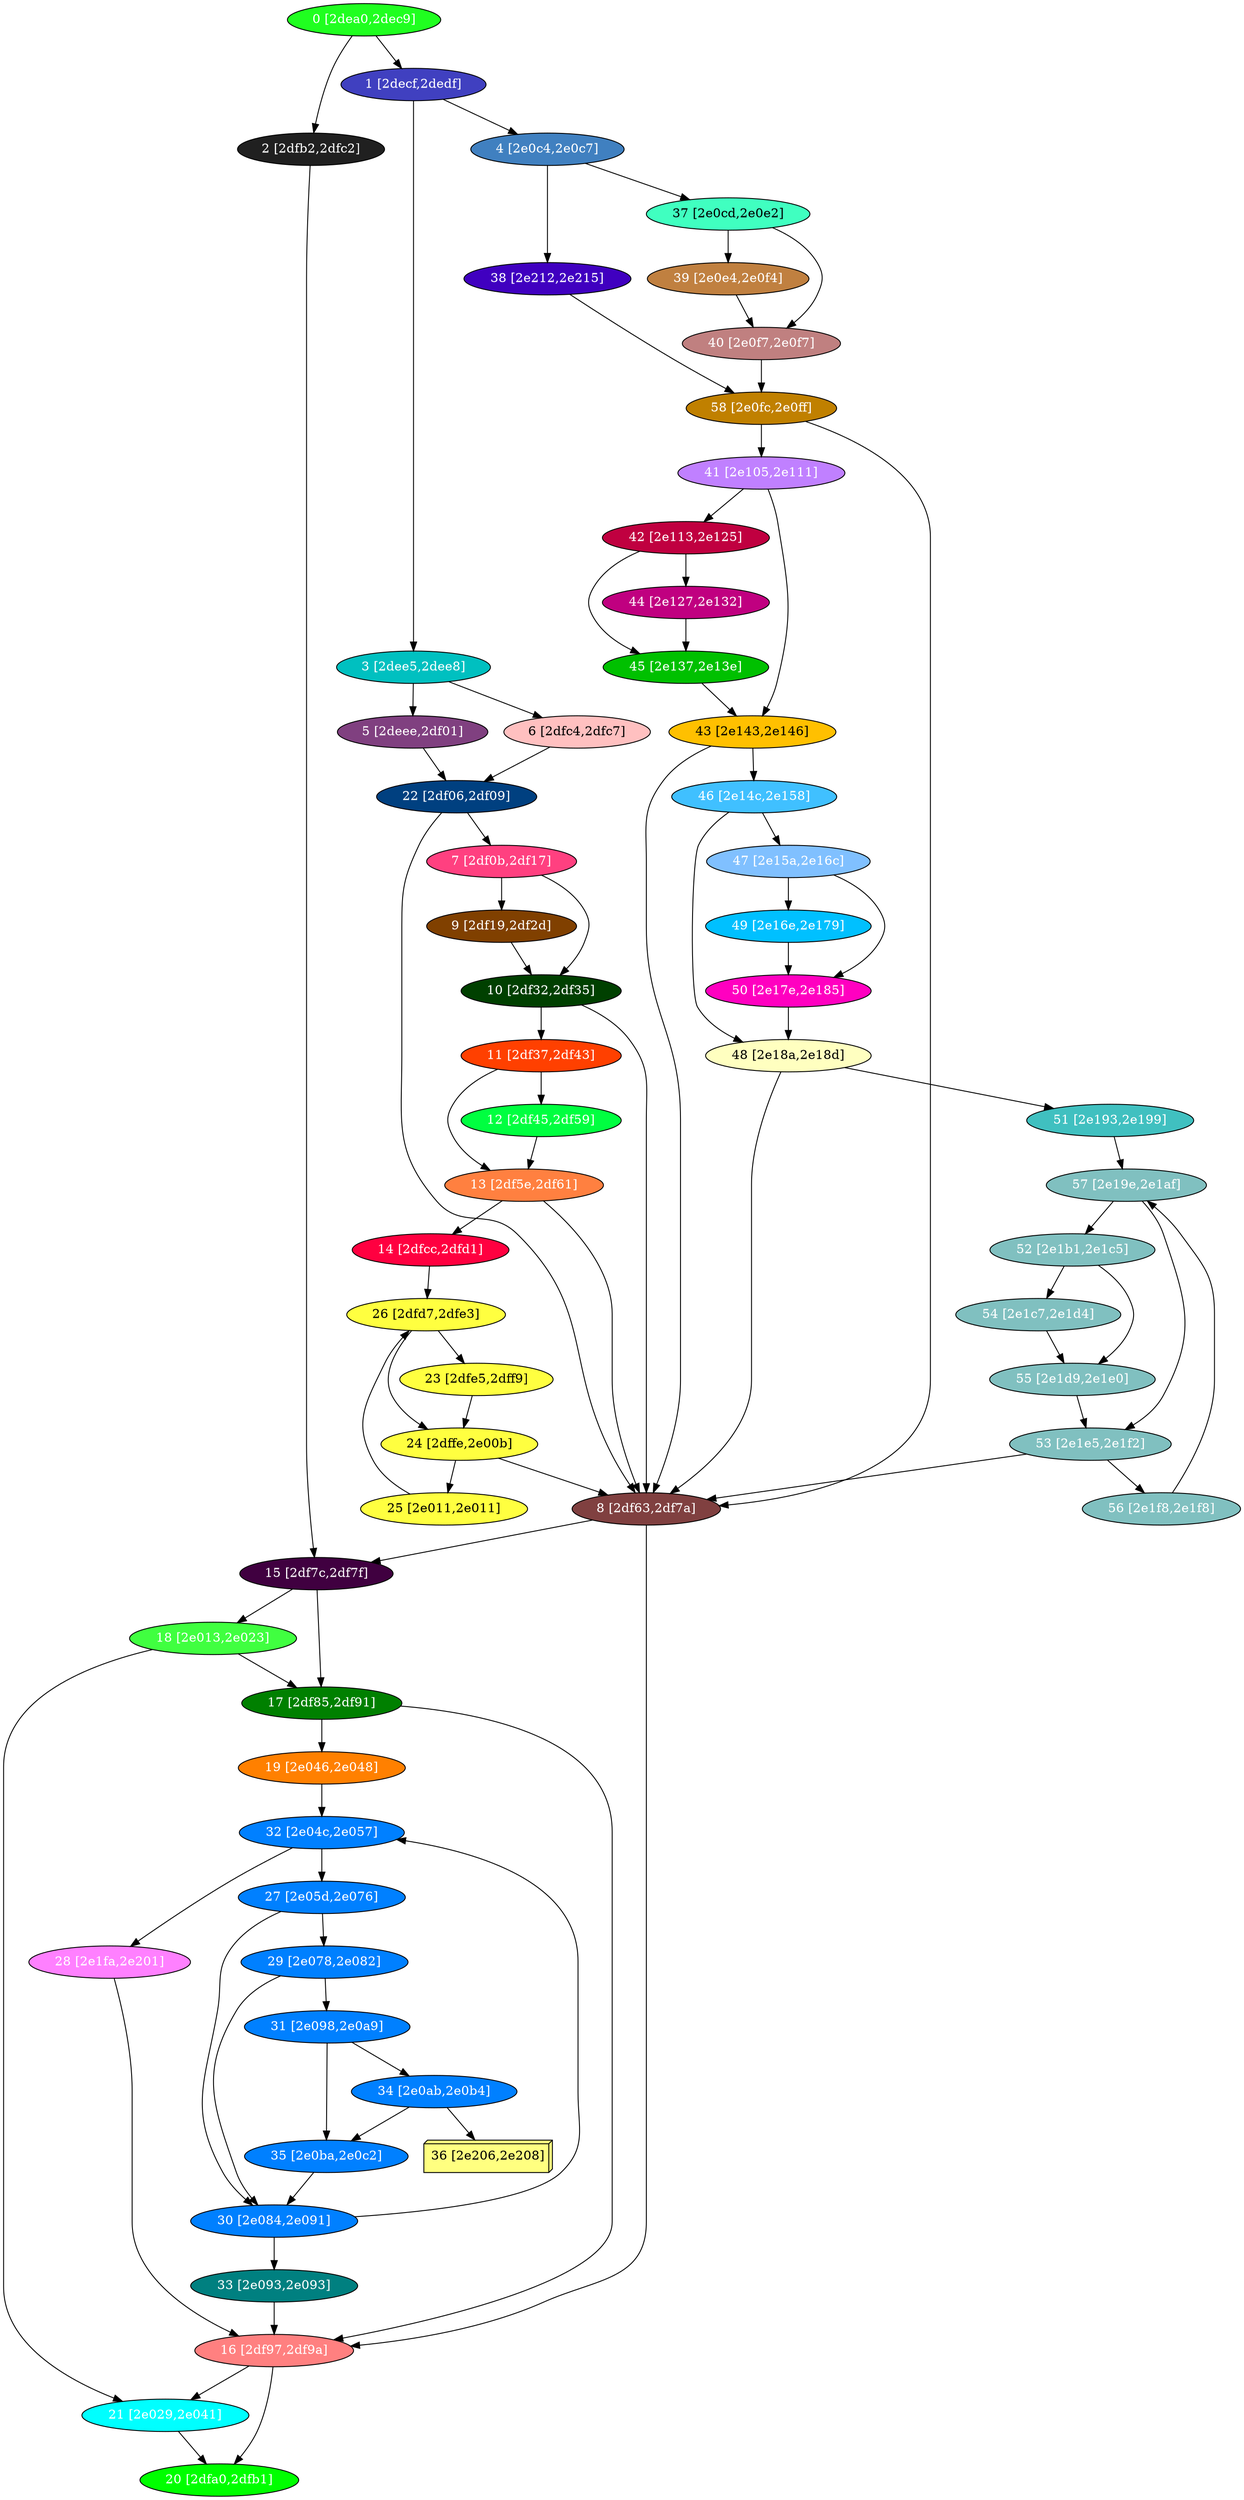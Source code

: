 diGraph libnss3{
	libnss3_0  [style=filled fillcolor="#20FF20" fontcolor="#ffffff" shape=oval label="0 [2dea0,2dec9]"]
	libnss3_1  [style=filled fillcolor="#4040C0" fontcolor="#ffffff" shape=oval label="1 [2decf,2dedf]"]
	libnss3_2  [style=filled fillcolor="#202020" fontcolor="#ffffff" shape=oval label="2 [2dfb2,2dfc2]"]
	libnss3_3  [style=filled fillcolor="#00C0C0" fontcolor="#ffffff" shape=oval label="3 [2dee5,2dee8]"]
	libnss3_4  [style=filled fillcolor="#4080C0" fontcolor="#ffffff" shape=oval label="4 [2e0c4,2e0c7]"]
	libnss3_5  [style=filled fillcolor="#804080" fontcolor="#ffffff" shape=oval label="5 [2deee,2df01]"]
	libnss3_6  [style=filled fillcolor="#FFC0C0" fontcolor="#000000" shape=oval label="6 [2dfc4,2dfc7]"]
	libnss3_7  [style=filled fillcolor="#FF4080" fontcolor="#ffffff" shape=oval label="7 [2df0b,2df17]"]
	libnss3_8  [style=filled fillcolor="#804040" fontcolor="#ffffff" shape=oval label="8 [2df63,2df7a]"]
	libnss3_9  [style=filled fillcolor="#804000" fontcolor="#ffffff" shape=oval label="9 [2df19,2df2d]"]
	libnss3_a  [style=filled fillcolor="#004000" fontcolor="#ffffff" shape=oval label="10 [2df32,2df35]"]
	libnss3_b  [style=filled fillcolor="#FF4000" fontcolor="#ffffff" shape=oval label="11 [2df37,2df43]"]
	libnss3_c  [style=filled fillcolor="#00FF40" fontcolor="#ffffff" shape=oval label="12 [2df45,2df59]"]
	libnss3_d  [style=filled fillcolor="#FF8040" fontcolor="#ffffff" shape=oval label="13 [2df5e,2df61]"]
	libnss3_e  [style=filled fillcolor="#FF0040" fontcolor="#ffffff" shape=oval label="14 [2dfcc,2dfd1]"]
	libnss3_f  [style=filled fillcolor="#400040" fontcolor="#ffffff" shape=oval label="15 [2df7c,2df7f]"]
	libnss3_10  [style=filled fillcolor="#FF8080" fontcolor="#ffffff" shape=oval label="16 [2df97,2df9a]"]
	libnss3_11  [style=filled fillcolor="#008000" fontcolor="#ffffff" shape=oval label="17 [2df85,2df91]"]
	libnss3_12  [style=filled fillcolor="#40FF40" fontcolor="#ffffff" shape=oval label="18 [2e013,2e023]"]
	libnss3_13  [style=filled fillcolor="#FF8000" fontcolor="#ffffff" shape=oval label="19 [2e046,2e048]"]
	libnss3_14  [style=filled fillcolor="#00FF00" fontcolor="#ffffff" shape=oval label="20 [2dfa0,2dfb1]"]
	libnss3_15  [style=filled fillcolor="#00FFFF" fontcolor="#ffffff" shape=oval label="21 [2e029,2e041]"]
	libnss3_16  [style=filled fillcolor="#004080" fontcolor="#ffffff" shape=oval label="22 [2df06,2df09]"]
	libnss3_17  [style=filled fillcolor="#FFFF40" fontcolor="#000000" shape=oval label="23 [2dfe5,2dff9]"]
	libnss3_18  [style=filled fillcolor="#FFFF40" fontcolor="#000000" shape=oval label="24 [2dffe,2e00b]"]
	libnss3_19  [style=filled fillcolor="#FFFF40" fontcolor="#000000" shape=oval label="25 [2e011,2e011]"]
	libnss3_1a  [style=filled fillcolor="#FFFF40" fontcolor="#000000" shape=oval label="26 [2dfd7,2dfe3]"]
	libnss3_1b  [style=filled fillcolor="#0080FF" fontcolor="#ffffff" shape=oval label="27 [2e05d,2e076]"]
	libnss3_1c  [style=filled fillcolor="#FF80FF" fontcolor="#ffffff" shape=oval label="28 [2e1fa,2e201]"]
	libnss3_1d  [style=filled fillcolor="#0080FF" fontcolor="#ffffff" shape=oval label="29 [2e078,2e082]"]
	libnss3_1e  [style=filled fillcolor="#0080FF" fontcolor="#ffffff" shape=oval label="30 [2e084,2e091]"]
	libnss3_1f  [style=filled fillcolor="#0080FF" fontcolor="#ffffff" shape=oval label="31 [2e098,2e0a9]"]
	libnss3_20  [style=filled fillcolor="#0080FF" fontcolor="#ffffff" shape=oval label="32 [2e04c,2e057]"]
	libnss3_21  [style=filled fillcolor="#008080" fontcolor="#ffffff" shape=oval label="33 [2e093,2e093]"]
	libnss3_22  [style=filled fillcolor="#0080FF" fontcolor="#ffffff" shape=oval label="34 [2e0ab,2e0b4]"]
	libnss3_23  [style=filled fillcolor="#0080FF" fontcolor="#ffffff" shape=oval label="35 [2e0ba,2e0c2]"]
	libnss3_24  [style=filled fillcolor="#FFFF80" fontcolor="#000000" shape=box3d label="36 [2e206,2e208]"]
	libnss3_25  [style=filled fillcolor="#40FFC0" fontcolor="#000000" shape=oval label="37 [2e0cd,2e0e2]"]
	libnss3_26  [style=filled fillcolor="#4000C0" fontcolor="#ffffff" shape=oval label="38 [2e212,2e215]"]
	libnss3_27  [style=filled fillcolor="#C08040" fontcolor="#ffffff" shape=oval label="39 [2e0e4,2e0f4]"]
	libnss3_28  [style=filled fillcolor="#C08080" fontcolor="#ffffff" shape=oval label="40 [2e0f7,2e0f7]"]
	libnss3_29  [style=filled fillcolor="#C080FF" fontcolor="#ffffff" shape=oval label="41 [2e105,2e111]"]
	libnss3_2a  [style=filled fillcolor="#C00040" fontcolor="#ffffff" shape=oval label="42 [2e113,2e125]"]
	libnss3_2b  [style=filled fillcolor="#FFC000" fontcolor="#000000" shape=oval label="43 [2e143,2e146]"]
	libnss3_2c  [style=filled fillcolor="#C00080" fontcolor="#ffffff" shape=oval label="44 [2e127,2e132]"]
	libnss3_2d  [style=filled fillcolor="#00C000" fontcolor="#ffffff" shape=oval label="45 [2e137,2e13e]"]
	libnss3_2e  [style=filled fillcolor="#40C0FF" fontcolor="#ffffff" shape=oval label="46 [2e14c,2e158]"]
	libnss3_2f  [style=filled fillcolor="#80C0FF" fontcolor="#ffffff" shape=oval label="47 [2e15a,2e16c]"]
	libnss3_30  [style=filled fillcolor="#FFFFC0" fontcolor="#000000" shape=oval label="48 [2e18a,2e18d]"]
	libnss3_31  [style=filled fillcolor="#00C0FF" fontcolor="#ffffff" shape=oval label="49 [2e16e,2e179]"]
	libnss3_32  [style=filled fillcolor="#FF00C0" fontcolor="#ffffff" shape=oval label="50 [2e17e,2e185]"]
	libnss3_33  [style=filled fillcolor="#40C0C0" fontcolor="#ffffff" shape=oval label="51 [2e193,2e199]"]
	libnss3_34  [style=filled fillcolor="#80C0C0" fontcolor="#ffffff" shape=oval label="52 [2e1b1,2e1c5]"]
	libnss3_35  [style=filled fillcolor="#80C0C0" fontcolor="#ffffff" shape=oval label="53 [2e1e5,2e1f2]"]
	libnss3_36  [style=filled fillcolor="#80C0C0" fontcolor="#ffffff" shape=oval label="54 [2e1c7,2e1d4]"]
	libnss3_37  [style=filled fillcolor="#80C0C0" fontcolor="#ffffff" shape=oval label="55 [2e1d9,2e1e0]"]
	libnss3_38  [style=filled fillcolor="#80C0C0" fontcolor="#ffffff" shape=oval label="56 [2e1f8,2e1f8]"]
	libnss3_39  [style=filled fillcolor="#80C0C0" fontcolor="#ffffff" shape=oval label="57 [2e19e,2e1af]"]
	libnss3_3a  [style=filled fillcolor="#C08000" fontcolor="#ffffff" shape=oval label="58 [2e0fc,2e0ff]"]

	libnss3_0 -> libnss3_1
	libnss3_0 -> libnss3_2
	libnss3_1 -> libnss3_3
	libnss3_1 -> libnss3_4
	libnss3_2 -> libnss3_f
	libnss3_3 -> libnss3_5
	libnss3_3 -> libnss3_6
	libnss3_4 -> libnss3_25
	libnss3_4 -> libnss3_26
	libnss3_5 -> libnss3_16
	libnss3_6 -> libnss3_16
	libnss3_7 -> libnss3_9
	libnss3_7 -> libnss3_a
	libnss3_8 -> libnss3_f
	libnss3_8 -> libnss3_10
	libnss3_9 -> libnss3_a
	libnss3_a -> libnss3_8
	libnss3_a -> libnss3_b
	libnss3_b -> libnss3_c
	libnss3_b -> libnss3_d
	libnss3_c -> libnss3_d
	libnss3_d -> libnss3_8
	libnss3_d -> libnss3_e
	libnss3_e -> libnss3_1a
	libnss3_f -> libnss3_11
	libnss3_f -> libnss3_12
	libnss3_10 -> libnss3_14
	libnss3_10 -> libnss3_15
	libnss3_11 -> libnss3_10
	libnss3_11 -> libnss3_13
	libnss3_12 -> libnss3_11
	libnss3_12 -> libnss3_15
	libnss3_13 -> libnss3_20
	libnss3_15 -> libnss3_14
	libnss3_16 -> libnss3_7
	libnss3_16 -> libnss3_8
	libnss3_17 -> libnss3_18
	libnss3_18 -> libnss3_8
	libnss3_18 -> libnss3_19
	libnss3_19 -> libnss3_1a
	libnss3_1a -> libnss3_17
	libnss3_1a -> libnss3_18
	libnss3_1b -> libnss3_1d
	libnss3_1b -> libnss3_1e
	libnss3_1c -> libnss3_10
	libnss3_1d -> libnss3_1e
	libnss3_1d -> libnss3_1f
	libnss3_1e -> libnss3_20
	libnss3_1e -> libnss3_21
	libnss3_1f -> libnss3_22
	libnss3_1f -> libnss3_23
	libnss3_20 -> libnss3_1b
	libnss3_20 -> libnss3_1c
	libnss3_21 -> libnss3_10
	libnss3_22 -> libnss3_23
	libnss3_22 -> libnss3_24
	libnss3_23 -> libnss3_1e
	libnss3_25 -> libnss3_27
	libnss3_25 -> libnss3_28
	libnss3_26 -> libnss3_3a
	libnss3_27 -> libnss3_28
	libnss3_28 -> libnss3_3a
	libnss3_29 -> libnss3_2a
	libnss3_29 -> libnss3_2b
	libnss3_2a -> libnss3_2c
	libnss3_2a -> libnss3_2d
	libnss3_2b -> libnss3_8
	libnss3_2b -> libnss3_2e
	libnss3_2c -> libnss3_2d
	libnss3_2d -> libnss3_2b
	libnss3_2e -> libnss3_2f
	libnss3_2e -> libnss3_30
	libnss3_2f -> libnss3_31
	libnss3_2f -> libnss3_32
	libnss3_30 -> libnss3_8
	libnss3_30 -> libnss3_33
	libnss3_31 -> libnss3_32
	libnss3_32 -> libnss3_30
	libnss3_33 -> libnss3_39
	libnss3_34 -> libnss3_36
	libnss3_34 -> libnss3_37
	libnss3_35 -> libnss3_8
	libnss3_35 -> libnss3_38
	libnss3_36 -> libnss3_37
	libnss3_37 -> libnss3_35
	libnss3_38 -> libnss3_39
	libnss3_39 -> libnss3_34
	libnss3_39 -> libnss3_35
	libnss3_3a -> libnss3_8
	libnss3_3a -> libnss3_29
}